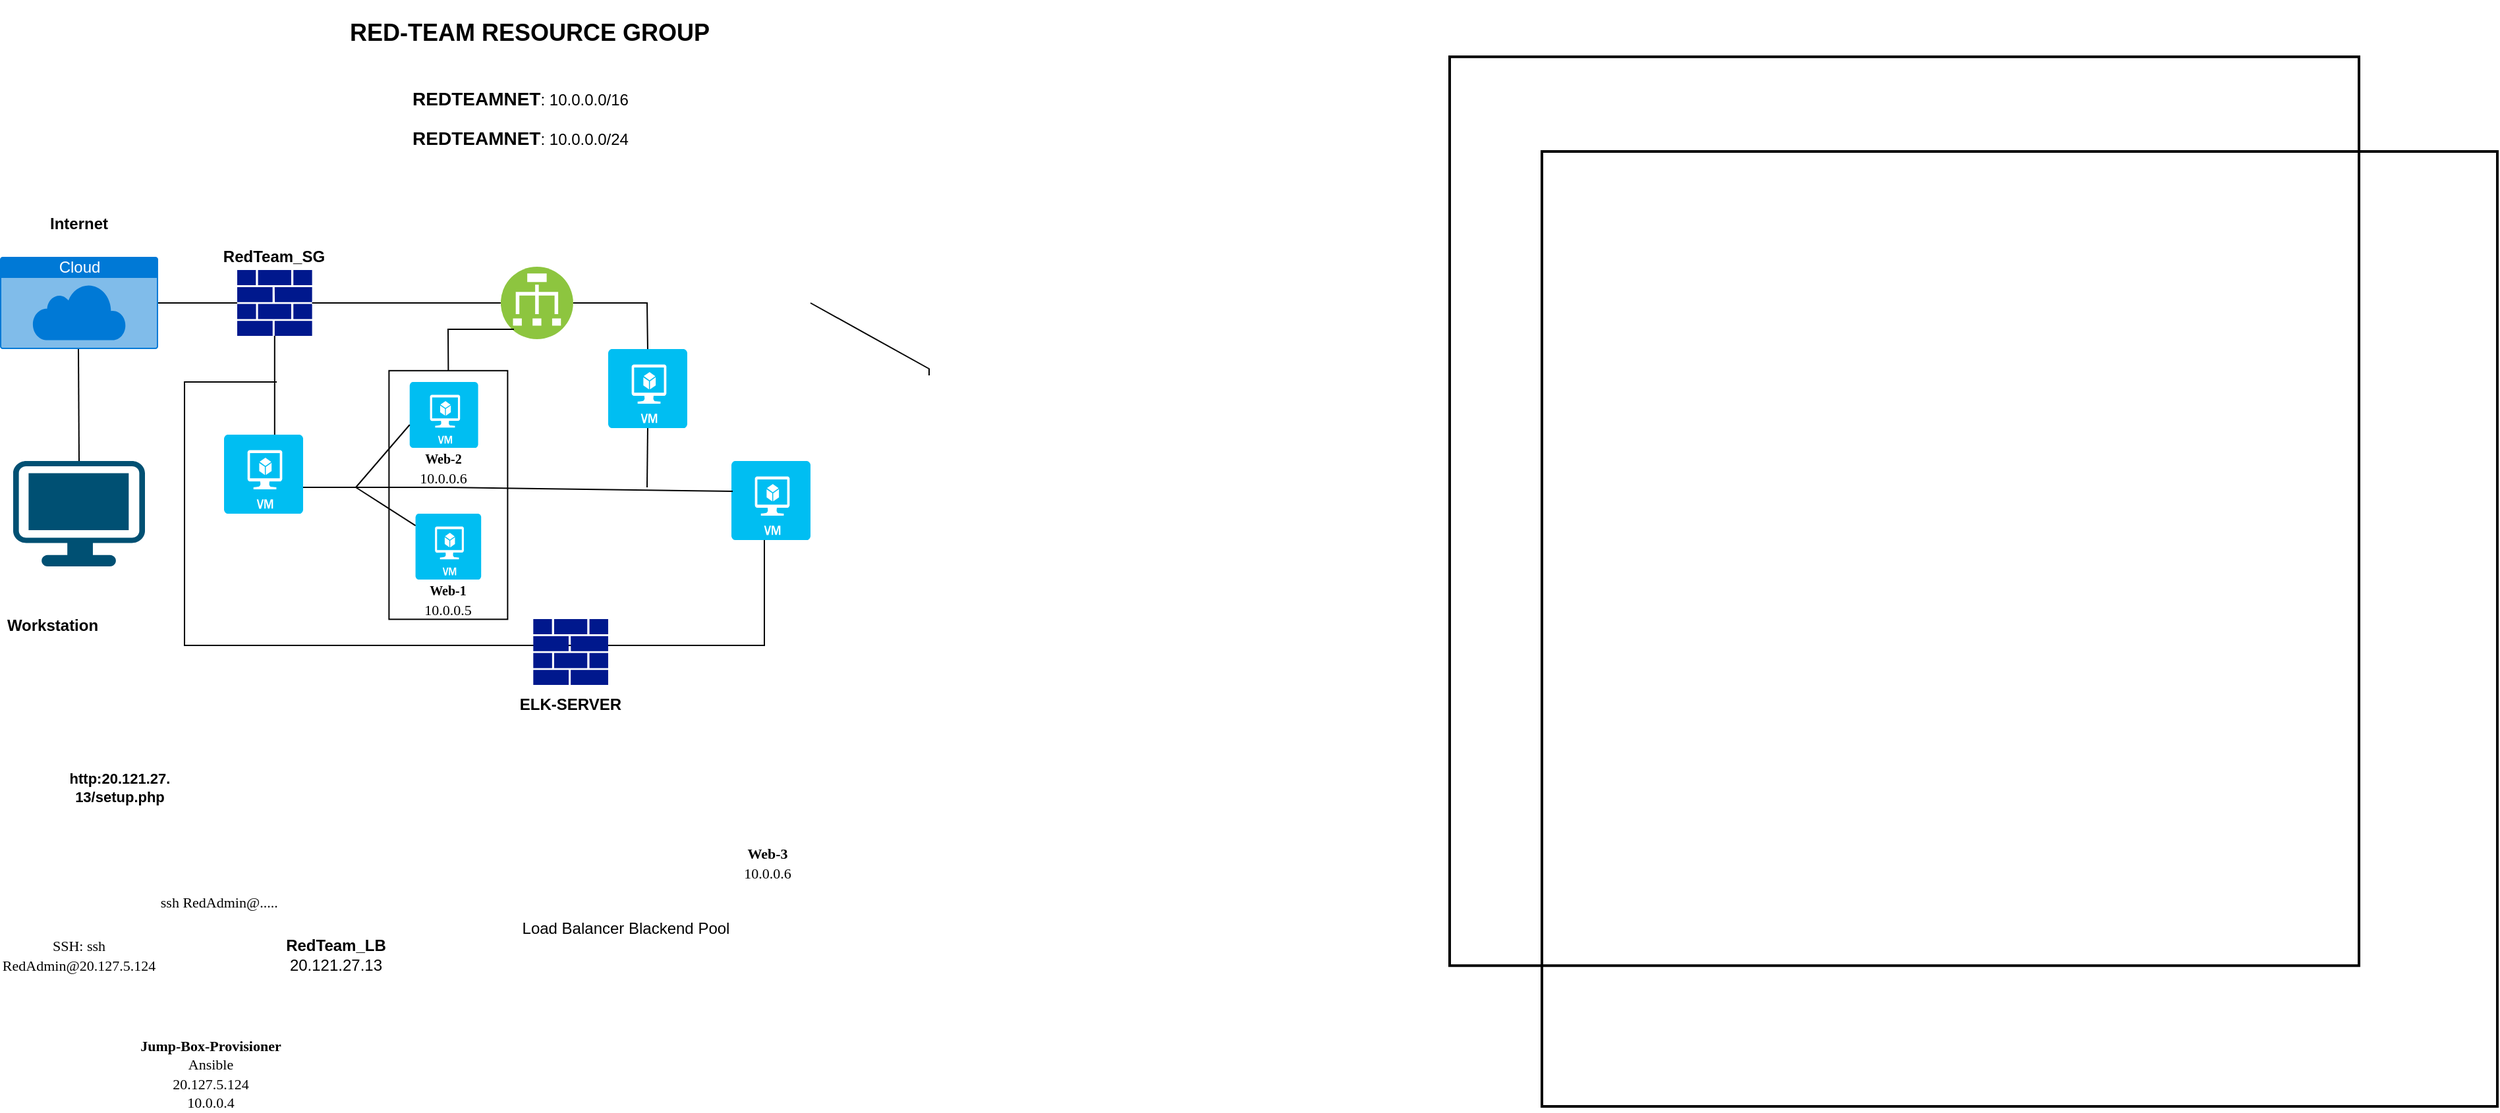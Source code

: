 <mxfile version="16.2.4" type="device"><diagram id="5d6ugjYS-izVF1c9QHDL" name="Page-1"><mxGraphModel dx="1041" dy="1846" grid="1" gridSize="10" guides="1" tooltips="1" connect="1" arrows="1" fold="1" page="1" pageScale="1" pageWidth="850" pageHeight="1100" math="0" shadow="0"><root><mxCell id="0"/><mxCell id="1" parent="0"/><mxCell id="QYZvg2_eypef-YjbkmVb-6" value="" style="whiteSpace=wrap;html=1;aspect=fixed;fillColor=none;strokeWidth=2;" parent="1" vertex="1"><mxGeometry x="1190" y="25" width="725" height="725" as="geometry"/></mxCell><mxCell id="QYZvg2_eypef-YjbkmVb-7" value="" style="whiteSpace=wrap;html=1;aspect=fixed;fillColor=none;strokeWidth=2;" parent="1" vertex="1"><mxGeometry x="1120" y="-46.87" width="690" height="690" as="geometry"/></mxCell><mxCell id="N0qk-5ZK2H8AxNJp3MBm-3" value="" style="rounded=0;whiteSpace=wrap;html=1;rotation=-90;" vertex="1" parent="1"><mxGeometry x="265.8" y="240.8" width="188.78" height="90" as="geometry"/></mxCell><mxCell id="QYZvg2_eypef-YjbkmVb-1" value="Cloud" style="html=1;strokeColor=none;fillColor=#0079D6;labelPosition=center;verticalLabelPosition=middle;verticalAlign=top;align=center;fontSize=12;outlineConnect=0;spacingTop=-6;fontColor=#FFFFFF;sketch=0;shape=mxgraph.sitemap.cloud;" parent="1" vertex="1"><mxGeometry x="20" y="105" width="120" height="70" as="geometry"/></mxCell><mxCell id="QYZvg2_eypef-YjbkmVb-2" value="" style="endArrow=none;html=1;rounded=0;exitX=0.5;exitY=0;exitDx=0;exitDy=0;exitPerimeter=0;" parent="1" source="QYZvg2_eypef-YjbkmVb-3" edge="1"><mxGeometry width="50" height="50" relative="1" as="geometry"><mxPoint x="79.5" y="255" as="sourcePoint"/><mxPoint x="79.5" y="175" as="targetPoint"/></mxGeometry></mxCell><mxCell id="QYZvg2_eypef-YjbkmVb-3" value="" style="points=[[0.03,0.03,0],[0.5,0,0],[0.97,0.03,0],[1,0.4,0],[0.97,0.745,0],[0.5,1,0],[0.03,0.745,0],[0,0.4,0]];verticalLabelPosition=bottom;sketch=0;html=1;verticalAlign=top;aspect=fixed;align=center;pointerEvents=1;shape=mxgraph.cisco19.workstation;fillColor=#005073;strokeColor=none;" parent="1" vertex="1"><mxGeometry x="30" y="260" width="100" height="80" as="geometry"/></mxCell><mxCell id="QYZvg2_eypef-YjbkmVb-5" value="" style="endArrow=none;html=1;rounded=0;entryX=0;entryY=0.5;entryDx=0;entryDy=0;entryPerimeter=0;exitX=1;exitY=0.5;exitDx=0;exitDy=0;exitPerimeter=0;" parent="1" source="QYZvg2_eypef-YjbkmVb-1" target="QYZvg2_eypef-YjbkmVb-9" edge="1"><mxGeometry width="50" height="50" relative="1" as="geometry"><mxPoint x="150" y="139.5" as="sourcePoint"/><mxPoint x="250" y="139.5" as="targetPoint"/></mxGeometry></mxCell><mxCell id="QYZvg2_eypef-YjbkmVb-9" value="" style="sketch=0;aspect=fixed;pointerEvents=1;shadow=0;dashed=0;html=1;strokeColor=none;labelPosition=center;verticalLabelPosition=bottom;verticalAlign=top;align=center;fillColor=#00188D;shape=mxgraph.mscae.enterprise.firewall" parent="1" vertex="1"><mxGeometry x="200" y="115" width="56.82" height="50" as="geometry"/></mxCell><mxCell id="QYZvg2_eypef-YjbkmVb-11" value="" style="aspect=fixed;perimeter=ellipsePerimeter;html=1;align=center;shadow=0;dashed=0;fontColor=#4277BB;labelBackgroundColor=#ffffff;fontSize=12;spacingTop=3;image;image=img/lib/ibm/vpc/LoadBalancer.svg;strokeWidth=2;fillColor=none;" parent="1" vertex="1"><mxGeometry x="399.95" y="112.5" width="55" height="55" as="geometry"/></mxCell><mxCell id="QYZvg2_eypef-YjbkmVb-12" value="" style="endArrow=none;html=1;rounded=0;entryX=0;entryY=0.5;entryDx=0;entryDy=0;exitX=1;exitY=0.5;exitDx=0;exitDy=0;exitPerimeter=0;" parent="1" source="QYZvg2_eypef-YjbkmVb-9" target="QYZvg2_eypef-YjbkmVb-11" edge="1"><mxGeometry width="50" height="50" relative="1" as="geometry"><mxPoint x="383.63" y="140" as="sourcePoint"/><mxPoint x="433.63" y="90" as="targetPoint"/></mxGeometry></mxCell><mxCell id="QYZvg2_eypef-YjbkmVb-16" value="" style="verticalLabelPosition=bottom;html=1;verticalAlign=top;align=center;strokeColor=none;fillColor=#00BEF2;shape=mxgraph.azure.virtual_machine;" parent="1" vertex="1"><mxGeometry x="330.87" y="200" width="51.93" height="50" as="geometry"/></mxCell><mxCell id="QYZvg2_eypef-YjbkmVb-23" value="" style="verticalLabelPosition=bottom;html=1;verticalAlign=top;align=center;strokeColor=none;fillColor=#00BEF2;shape=mxgraph.azure.virtual_machine;" parent="1" vertex="1"><mxGeometry x="335.29" y="300" width="49.81" height="50" as="geometry"/></mxCell><mxCell id="QYZvg2_eypef-YjbkmVb-24" value="" style="verticalLabelPosition=bottom;html=1;verticalAlign=top;align=center;strokeColor=none;fillColor=#00BEF2;shape=mxgraph.azure.virtual_machine;" parent="1" vertex="1"><mxGeometry x="575" y="260" width="60" height="60" as="geometry"/></mxCell><mxCell id="QYZvg2_eypef-YjbkmVb-32" value="" style="verticalLabelPosition=bottom;html=1;verticalAlign=top;align=center;strokeColor=none;fillColor=#00BEF2;shape=mxgraph.azure.virtual_machine;" parent="1" vertex="1"><mxGeometry x="190" y="240" width="60" height="60" as="geometry"/></mxCell><mxCell id="QYZvg2_eypef-YjbkmVb-34" value="&lt;b&gt;Internet&lt;/b&gt;" style="text;html=1;strokeColor=none;fillColor=none;align=center;verticalAlign=middle;whiteSpace=wrap;rounded=0;" parent="1" vertex="1"><mxGeometry x="50" y="65" width="60" height="30" as="geometry"/></mxCell><mxCell id="QYZvg2_eypef-YjbkmVb-36" value="&lt;b&gt;Workstation&lt;/b&gt;" style="text;html=1;strokeColor=none;fillColor=none;align=center;verticalAlign=middle;whiteSpace=wrap;rounded=0;" parent="1" vertex="1"><mxGeometry x="30" y="370" width="60" height="30" as="geometry"/></mxCell><mxCell id="4W3vvqr-f5OKG-d-BZzl-1" value="&lt;div align=&quot;center&quot;&gt;&lt;p&gt;&lt;font style=&quot;font-size: 11px&quot; face=&quot;Times New Roman&quot;&gt;SSH: ssh RedAdmin@20.127.5.124&lt;/font&gt;&lt;/p&gt;&lt;/div&gt;" style="text;html=1;strokeColor=none;fillColor=none;align=center;verticalAlign=middle;whiteSpace=wrap;rounded=0;" parent="1" vertex="1"><mxGeometry x="45" y="610" width="70" height="50" as="geometry"/></mxCell><mxCell id="4W3vvqr-f5OKG-d-BZzl-5" value="&lt;div align=&quot;center&quot;&gt;&lt;b&gt;RedTeam_LB&lt;/b&gt;&lt;/div&gt;&lt;div align=&quot;center&quot;&gt;20.121.27.13&lt;/div&gt;" style="text;html=1;strokeColor=none;fillColor=none;align=center;verticalAlign=middle;whiteSpace=wrap;rounded=0;" parent="1" vertex="1"><mxGeometry x="210" y="610" width="130" height="50" as="geometry"/></mxCell><mxCell id="4W3vvqr-f5OKG-d-BZzl-6" value="&lt;b&gt;RedTeam_SG&lt;/b&gt;" style="text;html=1;strokeColor=none;fillColor=none;align=center;verticalAlign=middle;whiteSpace=wrap;rounded=0;" parent="1" vertex="1"><mxGeometry x="163.41" y="80" width="130" height="50" as="geometry"/></mxCell><mxCell id="4W3vvqr-f5OKG-d-BZzl-7" value="&lt;div&gt;&lt;font style=&quot;font-size: 11px&quot;&gt;&lt;b&gt;http:20.121.27.&lt;/b&gt;&lt;/font&gt;&lt;/div&gt;&lt;div&gt;&lt;font style=&quot;font-size: 11px&quot;&gt;&lt;b&gt;13/setup.php&lt;/b&gt;&lt;/font&gt;&lt;/div&gt;&lt;font style=&quot;font-size: 11px&quot;&gt;&lt;b&gt;&lt;br&gt;&lt;/b&gt;&lt;/font&gt;" style="text;html=1;strokeColor=none;fillColor=none;align=center;verticalAlign=middle;whiteSpace=wrap;rounded=0;" parent="1" vertex="1"><mxGeometry x="40" y="490" width="141.59" height="50" as="geometry"/></mxCell><mxCell id="4W3vvqr-f5OKG-d-BZzl-8" value="&lt;div&gt;&lt;font style=&quot;font-size: 11px&quot; face=&quot;Times New Roman&quot;&gt;&lt;b&gt;Jump-Box-Provisioner&lt;/b&gt;&lt;/font&gt;&lt;/div&gt;&lt;div&gt;&lt;font style=&quot;font-size: 11px&quot; face=&quot;Times New Roman&quot;&gt;Ansible&lt;/font&gt;&lt;/div&gt;&lt;div&gt;&lt;font style=&quot;font-size: 11px&quot; face=&quot;Times New Roman&quot;&gt;20.127.5.124&lt;br&gt;10.0.0.4&lt;br&gt;&lt;/font&gt;&lt;/div&gt;" style="text;html=1;strokeColor=none;fillColor=none;align=center;verticalAlign=middle;whiteSpace=wrap;rounded=0;" parent="1" vertex="1"><mxGeometry x="90.0" y="700" width="179.77" height="50" as="geometry"/></mxCell><mxCell id="4W3vvqr-f5OKG-d-BZzl-9" value="&lt;div&gt;&lt;font style=&quot;font-size: 10px&quot; face=&quot;Times New Roman&quot;&gt;&lt;b&gt;Web-1&lt;/b&gt;&lt;/font&gt;&lt;/div&gt;&lt;div&gt;&lt;font style=&quot;font-size: 11px&quot; size=&quot;3&quot; face=&quot;Times New Roman&quot;&gt;10.0.0.5&lt;br&gt;&lt;/font&gt;&lt;/div&gt;" style="text;html=1;strokeColor=none;fillColor=none;align=center;verticalAlign=middle;whiteSpace=wrap;rounded=0;" parent="1" vertex="1"><mxGeometry x="320.25" y="340" width="79.89" height="50" as="geometry"/></mxCell><mxCell id="4W3vvqr-f5OKG-d-BZzl-10" value="&lt;div&gt;&lt;font style=&quot;font-size: 10px&quot; face=&quot;Times New Roman&quot;&gt;&lt;b&gt;Web-2&lt;/b&gt;&lt;/font&gt;&lt;/div&gt;&lt;div&gt;&lt;font style=&quot;font-size: 11px&quot; size=&quot;3&quot; face=&quot;Times New Roman&quot;&gt;10.0.0.6&lt;/font&gt;&lt;/div&gt;" style="text;html=1;strokeColor=none;fillColor=none;align=center;verticalAlign=middle;whiteSpace=wrap;rounded=0;" parent="1" vertex="1"><mxGeometry x="320.25" y="250" width="73.18" height="30" as="geometry"/></mxCell><mxCell id="4W3vvqr-f5OKG-d-BZzl-11" value="&lt;div&gt;&lt;font style=&quot;font-size: 11px&quot; face=&quot;Times New Roman&quot;&gt;&lt;b&gt;Web-3&lt;/b&gt;&lt;/font&gt;&lt;/div&gt;&lt;div&gt;&lt;font style=&quot;font-size: 11px&quot; face=&quot;Times New Roman&quot;&gt;10.0.0.6&lt;/font&gt;&lt;/div&gt;" style="text;html=1;strokeColor=none;fillColor=none;align=center;verticalAlign=middle;whiteSpace=wrap;rounded=0;" parent="1" vertex="1"><mxGeometry x="570.0" y="540" width="65" height="50" as="geometry"/></mxCell><mxCell id="4W3vvqr-f5OKG-d-BZzl-12" value="Load Balancer Blackend Pool" style="text;html=1;strokeColor=none;fillColor=none;align=center;verticalAlign=middle;whiteSpace=wrap;rounded=0;" parent="1" vertex="1"><mxGeometry x="400" y="590" width="190" height="50" as="geometry"/></mxCell><mxCell id="4W3vvqr-f5OKG-d-BZzl-16" value="&lt;font style=&quot;font-size: 18px&quot;&gt;&lt;b&gt;RED-TEAM RESOURCE GROUP&lt;/b&gt;&lt;/font&gt;" style="text;html=1;strokeColor=none;fillColor=none;align=center;verticalAlign=middle;whiteSpace=wrap;rounded=0;" parent="1" vertex="1"><mxGeometry x="271.59" y="-90" width="300" height="50" as="geometry"/></mxCell><mxCell id="4W3vvqr-f5OKG-d-BZzl-18" value="&lt;font style=&quot;font-size: 14px&quot;&gt;&lt;b&gt;REDTEAMNET&lt;/b&gt;&lt;/font&gt;: 10.0.0.0/16" style="text;html=1;strokeColor=none;fillColor=none;align=center;verticalAlign=middle;whiteSpace=wrap;rounded=0;" parent="1" vertex="1"><mxGeometry x="320.0" y="-40" width="190" height="50" as="geometry"/></mxCell><mxCell id="4W3vvqr-f5OKG-d-BZzl-19" value="&lt;font style=&quot;font-size: 14px&quot;&gt;&lt;b&gt;REDTEAMNET&lt;/b&gt;&lt;/font&gt;: 10.0.0.0/24" style="text;html=1;strokeColor=none;fillColor=none;align=center;verticalAlign=middle;whiteSpace=wrap;rounded=0;" parent="1" vertex="1"><mxGeometry x="320.0" y="-10" width="190" height="50" as="geometry"/></mxCell><mxCell id="4W3vvqr-f5OKG-d-BZzl-20" value="&lt;div align=&quot;center&quot;&gt;&lt;p&gt;&lt;font style=&quot;font-size: 11px&quot; face=&quot;Times New Roman&quot;&gt;&amp;nbsp;ssh RedAdmin@.....&lt;/font&gt;&lt;/p&gt;&lt;/div&gt;" style="text;html=1;strokeColor=none;fillColor=none;align=center;verticalAlign=middle;whiteSpace=wrap;rounded=0;" parent="1" vertex="1"><mxGeometry x="90" y="580" width="190" height="30" as="geometry"/></mxCell><mxCell id="N0qk-5ZK2H8AxNJp3MBm-6" value="" style="verticalLabelPosition=bottom;html=1;verticalAlign=top;align=center;strokeColor=none;fillColor=#00BEF2;shape=mxgraph.azure.virtual_machine;" vertex="1" parent="1"><mxGeometry x="481.48" y="175" width="60" height="60" as="geometry"/></mxCell><mxCell id="N0qk-5ZK2H8AxNJp3MBm-9" value="" style="endArrow=none;html=1;rounded=0;exitX=0.017;exitY=0.383;exitDx=0;exitDy=0;exitPerimeter=0;entryX=1;entryY=0.667;entryDx=0;entryDy=0;entryPerimeter=0;" edge="1" parent="1" source="QYZvg2_eypef-YjbkmVb-24" target="QYZvg2_eypef-YjbkmVb-32"><mxGeometry width="50" height="50" relative="1" as="geometry"><mxPoint x="580" y="280" as="sourcePoint"/><mxPoint x="310" y="270" as="targetPoint"/><Array as="points"><mxPoint x="360" y="280"/></Array></mxGeometry></mxCell><mxCell id="N0qk-5ZK2H8AxNJp3MBm-12" value="" style="endArrow=none;html=1;rounded=0;entryX=0.5;entryY=0;entryDx=0;entryDy=0;entryPerimeter=0;exitX=1;exitY=0.5;exitDx=0;exitDy=0;" edge="1" parent="1" source="QYZvg2_eypef-YjbkmVb-11" target="N0qk-5ZK2H8AxNJp3MBm-6"><mxGeometry width="50" height="50" relative="1" as="geometry"><mxPoint x="491.48" y="85" as="sourcePoint"/><mxPoint x="541.48" y="125" as="targetPoint"/><Array as="points"><mxPoint x="511" y="140"/></Array></mxGeometry></mxCell><mxCell id="N0qk-5ZK2H8AxNJp3MBm-15" value="" style="endArrow=none;html=1;rounded=0;entryX=0;entryY=0.65;entryDx=0;entryDy=0;entryPerimeter=0;" edge="1" parent="1" target="QYZvg2_eypef-YjbkmVb-16"><mxGeometry width="50" height="50" relative="1" as="geometry"><mxPoint x="290" y="280" as="sourcePoint"/><mxPoint x="295" y="130" as="targetPoint"/></mxGeometry></mxCell><mxCell id="N0qk-5ZK2H8AxNJp3MBm-19" value="" style="endArrow=none;html=1;rounded=0;entryX=0.5;entryY=1;entryDx=0;entryDy=0;entryPerimeter=0;exitX=0.64;exitY=0;exitDx=0;exitDy=0;exitPerimeter=0;" edge="1" parent="1" source="QYZvg2_eypef-YjbkmVb-32" target="QYZvg2_eypef-YjbkmVb-9"><mxGeometry width="50" height="50" relative="1" as="geometry"><mxPoint x="228" y="200" as="sourcePoint"/><mxPoint x="243.75" y="167.5" as="targetPoint"/></mxGeometry></mxCell><mxCell id="N0qk-5ZK2H8AxNJp3MBm-20" value="" style="endArrow=none;html=1;rounded=0;" edge="1" parent="1" target="QYZvg2_eypef-YjbkmVb-23"><mxGeometry width="50" height="50" relative="1" as="geometry"><mxPoint x="290.0" y="280" as="sourcePoint"/><mxPoint x="340.0" y="320" as="targetPoint"/></mxGeometry></mxCell><mxCell id="N0qk-5ZK2H8AxNJp3MBm-21" value="" style="endArrow=none;html=1;rounded=0;exitX=0.5;exitY=1;exitDx=0;exitDy=0;exitPerimeter=0;" edge="1" parent="1" source="N0qk-5ZK2H8AxNJp3MBm-6"><mxGeometry width="50" height="50" relative="1" as="geometry"><mxPoint x="730.0" y="280" as="sourcePoint"/><mxPoint x="511" y="280" as="targetPoint"/></mxGeometry></mxCell><mxCell id="N0qk-5ZK2H8AxNJp3MBm-22" value="" style="endArrow=none;html=1;rounded=0;" edge="1" parent="1"><mxGeometry width="50" height="50" relative="1" as="geometry"><mxPoint x="230" y="200" as="sourcePoint"/><mxPoint x="600" y="320" as="targetPoint"/><Array as="points"><mxPoint x="160" y="200"/><mxPoint x="160" y="400"/><mxPoint x="600" y="400"/></Array></mxGeometry></mxCell><mxCell id="N0qk-5ZK2H8AxNJp3MBm-23" value="" style="endArrow=none;html=1;rounded=0;" edge="1" parent="1"><mxGeometry width="50" height="50" relative="1" as="geometry"><mxPoint x="635" y="140" as="sourcePoint"/><mxPoint x="725" y="195" as="targetPoint"/><Array as="points"><mxPoint x="725" y="190"/></Array></mxGeometry></mxCell><mxCell id="N0qk-5ZK2H8AxNJp3MBm-26" value="" style="endArrow=none;html=1;rounded=0;entryX=1;entryY=0.5;entryDx=0;entryDy=0;" edge="1" parent="1" target="N0qk-5ZK2H8AxNJp3MBm-3"><mxGeometry width="50" height="50" relative="1" as="geometry"><mxPoint x="410" y="160" as="sourcePoint"/><mxPoint x="454.95" y="215" as="targetPoint"/><Array as="points"><mxPoint x="360" y="160"/></Array></mxGeometry></mxCell><mxCell id="N0qk-5ZK2H8AxNJp3MBm-27" value="" style="sketch=0;aspect=fixed;pointerEvents=1;shadow=0;dashed=0;html=1;strokeColor=none;labelPosition=center;verticalLabelPosition=bottom;verticalAlign=top;align=center;fillColor=#00188D;shape=mxgraph.mscae.enterprise.firewall" vertex="1" parent="1"><mxGeometry x="424.66" y="380" width="56.82" height="50" as="geometry"/></mxCell><mxCell id="N0qk-5ZK2H8AxNJp3MBm-29" value="&lt;div&gt;&lt;b&gt;ELK-SERVER&lt;/b&gt;&lt;/div&gt;" style="text;html=1;strokeColor=none;fillColor=none;align=center;verticalAlign=middle;whiteSpace=wrap;rounded=0;" vertex="1" parent="1"><mxGeometry x="388.07" y="420" width="130" height="50" as="geometry"/></mxCell></root></mxGraphModel></diagram></mxfile>